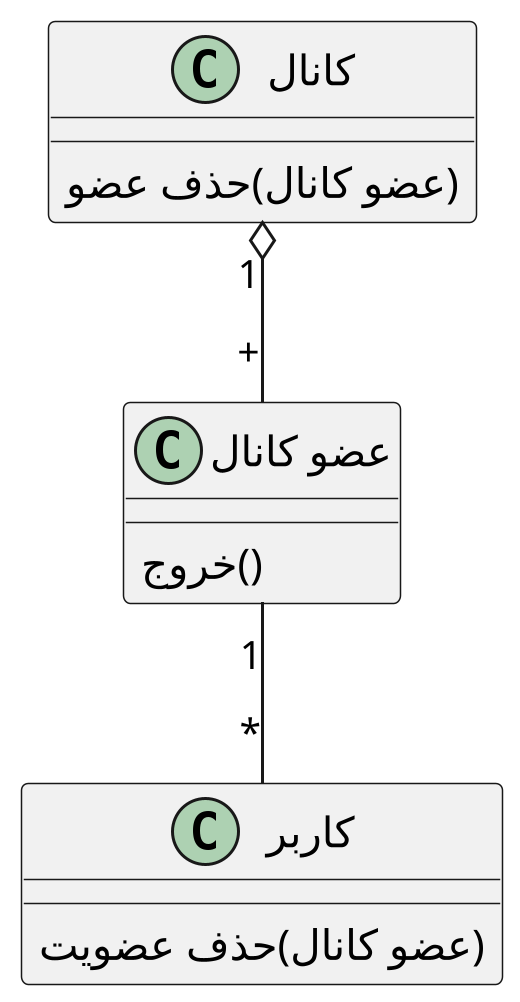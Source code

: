 @startuml leave_chanel


scale 3
skinparam DefaultFontName B Nazanin


class "کانال" as chanel {
    (عضو کانال)حذف عضو
}

class "عضو کانال" as member {
    ()خروج
}

class "کاربر" as user {
    (عضو کانال)حذف عضویت
}

chanel "    1" o-- "    +" member
member "1" -- "*" user


@enduml
